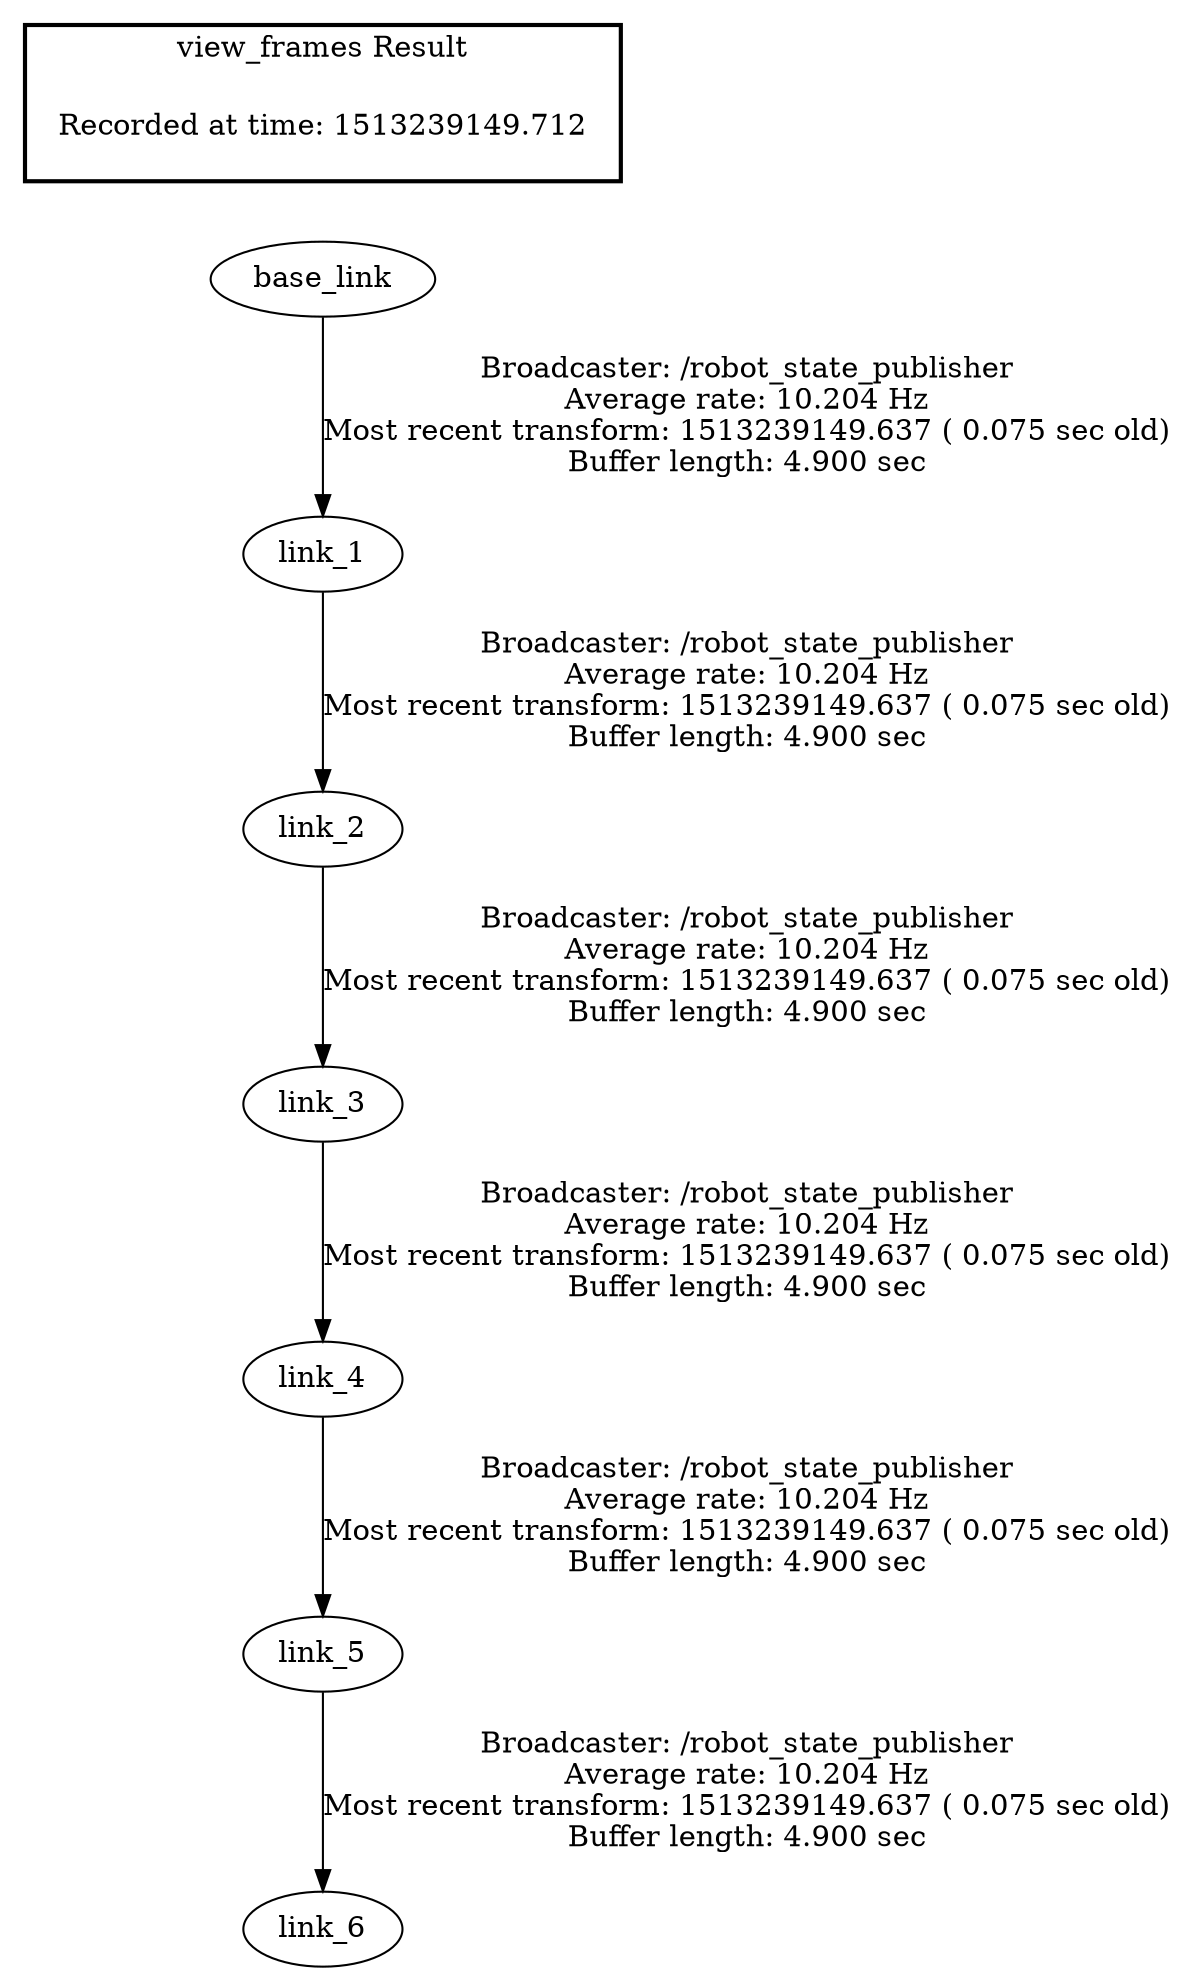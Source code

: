 digraph G {
"base_link" -> "link_1"[label="Broadcaster: /robot_state_publisher\nAverage rate: 10.204 Hz\nMost recent transform: 1513239149.637 ( 0.075 sec old)\nBuffer length: 4.900 sec\n"];
"link_1" -> "link_2"[label="Broadcaster: /robot_state_publisher\nAverage rate: 10.204 Hz\nMost recent transform: 1513239149.637 ( 0.075 sec old)\nBuffer length: 4.900 sec\n"];
"link_2" -> "link_3"[label="Broadcaster: /robot_state_publisher\nAverage rate: 10.204 Hz\nMost recent transform: 1513239149.637 ( 0.075 sec old)\nBuffer length: 4.900 sec\n"];
"link_3" -> "link_4"[label="Broadcaster: /robot_state_publisher\nAverage rate: 10.204 Hz\nMost recent transform: 1513239149.637 ( 0.075 sec old)\nBuffer length: 4.900 sec\n"];
"link_4" -> "link_5"[label="Broadcaster: /robot_state_publisher\nAverage rate: 10.204 Hz\nMost recent transform: 1513239149.637 ( 0.075 sec old)\nBuffer length: 4.900 sec\n"];
"link_5" -> "link_6"[label="Broadcaster: /robot_state_publisher\nAverage rate: 10.204 Hz\nMost recent transform: 1513239149.637 ( 0.075 sec old)\nBuffer length: 4.900 sec\n"];
edge [style=invis];
 subgraph cluster_legend { style=bold; color=black; label ="view_frames Result";
"Recorded at time: 1513239149.712"[ shape=plaintext ] ;
 }->"base_link";
}